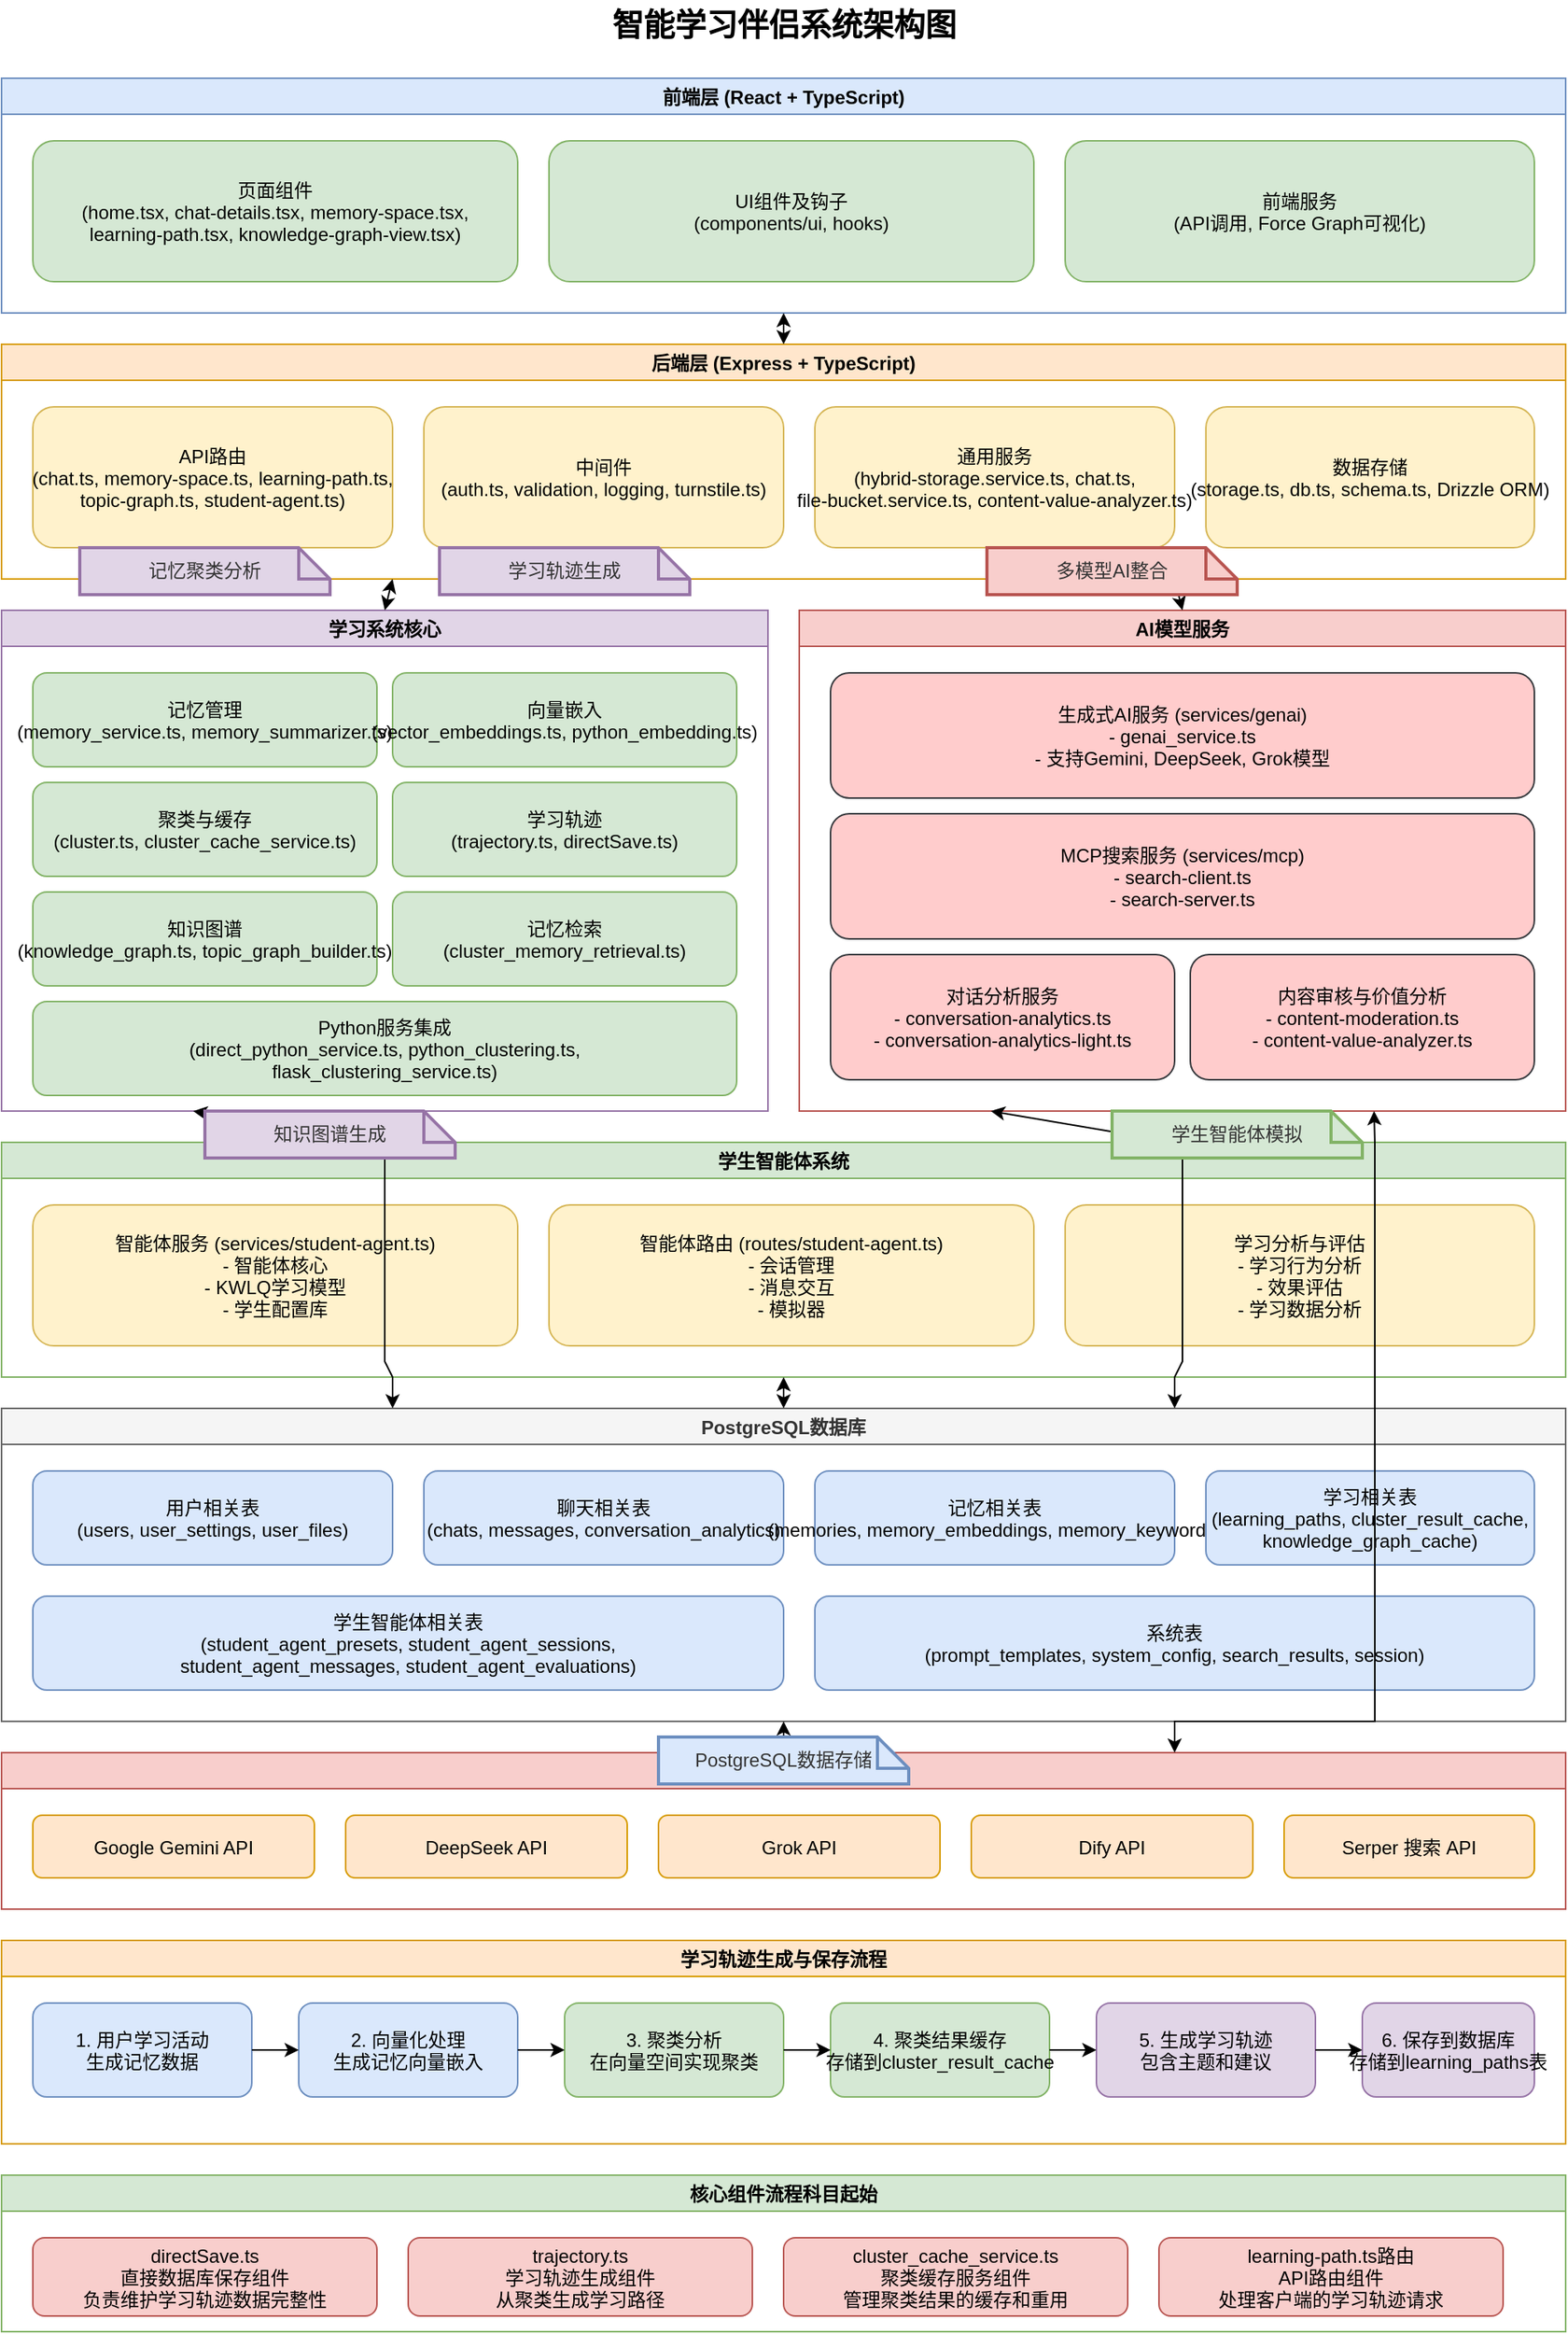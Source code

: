 <mxfile version="24.0.0" type="device">
  <diagram id="ai_learning_companion_arch" name="智能学习伴侣系统架构">
    <mxGraphModel dx="1500" dy="800" grid="1" gridSize="10" guides="1" tooltips="1" connect="1" arrows="1" fold="1" page="1" pageScale="1" pageWidth="1169" pageHeight="827" background="#ffffff" math="0" shadow="0">
      <root>
        <mxCell id="0" />
        <mxCell id="1" parent="0" />
        
        <!-- 系统标题 -->
        <mxCell id="title" value="智能学习伴侣系统架构图" style="text;html=1;align=center;verticalAlign=middle;resizable=0;points=[];fontSize=20;fontStyle=1" vertex="1" parent="1">
          <mxGeometry x="420" y="20" width="240" height="30" as="geometry" />
        </mxCell>
        
        <!-- 前端层 -->
        <mxCell id="frontend" value="前端层 (React + TypeScript)" style="swimlane;fillColor=#dae8fc;strokeColor=#6c8ebf;" vertex="1" parent="1">
          <mxGeometry x="40" y="70" width="1000" height="150" as="geometry" />
        </mxCell>
        
        <mxCell id="fe_pages" value="页面组件&#xa;(home.tsx, chat-details.tsx, memory-space.tsx, &#xa;learning-path.tsx, knowledge-graph-view.tsx)" style="rounded=1;fillColor=#d5e8d4;strokeColor=#82b366;" vertex="1" parent="frontend">
          <mxGeometry x="20" y="40" width="310" height="90" as="geometry" />
        </mxCell>
        
        <mxCell id="fe_components" value="UI组件及钩子&#xa;(components/ui, hooks)" style="rounded=1;fillColor=#d5e8d4;strokeColor=#82b366;" vertex="1" parent="frontend">
          <mxGeometry x="350" y="40" width="310" height="90" as="geometry" />
        </mxCell>
        
        <mxCell id="fe_services" value="前端服务&#xa;(API调用, Force Graph可视化)" style="rounded=1;fillColor=#d5e8d4;strokeColor=#82b366;" vertex="1" parent="frontend">
          <mxGeometry x="680" y="40" width="300" height="90" as="geometry" />
        </mxCell>
        
        <!-- 后端层 -->
        <mxCell id="backend" value="后端层 (Express + TypeScript)" style="swimlane;fillColor=#ffe6cc;strokeColor=#d79b00;" vertex="1" parent="1">
          <mxGeometry x="40" y="240" width="1000" height="150" as="geometry" />
        </mxCell>
        
        <mxCell id="be_routes" value="API路由&#xa;(chat.ts, memory-space.ts, learning-path.ts, &#xa;topic-graph.ts, student-agent.ts)" style="rounded=1;fillColor=#fff2cc;strokeColor=#d6b656;" vertex="1" parent="backend">
          <mxGeometry x="20" y="40" width="230" height="90" as="geometry" />
        </mxCell>
        
        <mxCell id="be_middleware" value="中间件&#xa;(auth.ts, validation, logging, turnstile.ts)" style="rounded=1;fillColor=#fff2cc;strokeColor=#d6b656;" vertex="1" parent="backend">
          <mxGeometry x="270" y="40" width="230" height="90" as="geometry" />
        </mxCell>
        
        <mxCell id="be_services" value="通用服务&#xa;(hybrid-storage.service.ts, chat.ts, &#xa;file-bucket.service.ts, content-value-analyzer.ts)" style="rounded=1;fillColor=#fff2cc;strokeColor=#d6b656;" vertex="1" parent="backend">
          <mxGeometry x="520" y="40" width="230" height="90" as="geometry" />
        </mxCell>
        
        <mxCell id="be_storage" value="数据存储&#xa;(storage.ts, db.ts, schema.ts, Drizzle ORM)" style="rounded=1;fillColor=#fff2cc;strokeColor=#d6b656;" vertex="1" parent="backend">
          <mxGeometry x="770" y="40" width="210" height="90" as="geometry" />
        </mxCell>
        
        <!-- 学习系统核心 -->
        <mxCell id="learning_core" value="学习系统核心" style="swimlane;fillColor=#e1d5e7;strokeColor=#9673a6;" vertex="1" parent="1">
          <mxGeometry x="40" y="410" width="490" height="320" as="geometry" />
        </mxCell>
        
        <mxCell id="lc_memory" value="记忆管理&#xa;(memory_service.ts, memory_summarizer.ts)" style="rounded=1;fillColor=#d5e8d4;strokeColor=#82b366;" vertex="1" parent="learning_core">
          <mxGeometry x="20" y="40" width="220" height="60" as="geometry" />
        </mxCell>
        
        <mxCell id="lc_vector" value="向量嵌入&#xa;(vector_embeddings.ts, python_embedding.ts)" style="rounded=1;fillColor=#d5e8d4;strokeColor=#82b366;" vertex="1" parent="learning_core">
          <mxGeometry x="250" y="40" width="220" height="60" as="geometry" />
        </mxCell>
        
        <mxCell id="lc_cluster" value="聚类与缓存&#xa;(cluster.ts, cluster_cache_service.ts)" style="rounded=1;fillColor=#d5e8d4;strokeColor=#82b366;" vertex="1" parent="learning_core">
          <mxGeometry x="20" y="110" width="220" height="60" as="geometry" />
        </mxCell>
        
        <mxCell id="lc_trajectory" value="学习轨迹&#xa;(trajectory.ts, directSave.ts)" style="rounded=1;fillColor=#d5e8d4;strokeColor=#82b366;" vertex="1" parent="learning_core">
          <mxGeometry x="250" y="110" width="220" height="60" as="geometry" />
        </mxCell>
        
        <mxCell id="lc_knowledge" value="知识图谱&#xa;(knowledge_graph.ts, topic_graph_builder.ts)" style="rounded=1;fillColor=#d5e8d4;strokeColor=#82b366;" vertex="1" parent="learning_core">
          <mxGeometry x="20" y="180" width="220" height="60" as="geometry" />
        </mxCell>
        
        <mxCell id="lc_retrieval" value="记忆检索&#xa;(cluster_memory_retrieval.ts)" style="rounded=1;fillColor=#d5e8d4;strokeColor=#82b366;" vertex="1" parent="learning_core">
          <mxGeometry x="250" y="180" width="220" height="60" as="geometry" />
        </mxCell>
        
        <mxCell id="lc_python" value="Python服务集成&#xa;(direct_python_service.ts, python_clustering.ts, &#xa;flask_clustering_service.ts)" style="rounded=1;fillColor=#d5e8d4;strokeColor=#82b366;" vertex="1" parent="learning_core">
          <mxGeometry x="20" y="250" width="450" height="60" as="geometry" />
        </mxCell>
        
        <!-- AI模型服务 -->
        <mxCell id="ai_models" value="AI模型服务" style="swimlane;fillColor=#f8cecc;strokeColor=#b85450;" vertex="1" parent="1">
          <mxGeometry x="550" y="410" width="490" height="320" as="geometry" />
        </mxCell>
        
        <mxCell id="ai_genai" value="生成式AI服务 (services/genai)&#xa;- genai_service.ts&#xa;- 支持Gemini, DeepSeek, Grok模型" style="rounded=1;fillColor=#ffcccc;strokeColor=#36393d;" vertex="1" parent="ai_models">
          <mxGeometry x="20" y="40" width="450" height="80" as="geometry" />
        </mxCell>
        
        <mxCell id="ai_mcp" value="MCP搜索服务 (services/mcp)&#xa;- search-client.ts&#xa;- search-server.ts" style="rounded=1;fillColor=#ffcccc;strokeColor=#36393d;" vertex="1" parent="ai_models">
          <mxGeometry x="20" y="130" width="450" height="80" as="geometry" />
        </mxCell>
        
        <mxCell id="ai_conversation" value="对话分析服务&#xa;- conversation-analytics.ts&#xa;- conversation-analytics-light.ts" style="rounded=1;fillColor=#ffcccc;strokeColor=#36393d;" vertex="1" parent="ai_models">
          <mxGeometry x="20" y="220" width="220" height="80" as="geometry" />
        </mxCell>
        
        <mxCell id="ai_content" value="内容审核与价值分析&#xa;- content-moderation.ts&#xa;- content-value-analyzer.ts" style="rounded=1;fillColor=#ffcccc;strokeColor=#36393d;" vertex="1" parent="ai_models">
          <mxGeometry x="250" y="220" width="220" height="80" as="geometry" />
        </mxCell>
        
        <!-- 学生智能体系统 -->
        <mxCell id="student_agent" value="学生智能体系统" style="swimlane;fillColor=#d5e8d4;strokeColor=#82b366;" vertex="1" parent="1">
          <mxGeometry x="40" y="750" width="1000" height="150" as="geometry" />
        </mxCell>
        
        <mxCell id="sa_service" value="智能体服务 (services/student-agent.ts)&#xa;- 智能体核心&#xa;- KWLQ学习模型&#xa;- 学生配置库" style="rounded=1;fillColor=#fff2cc;strokeColor=#d6b656;" vertex="1" parent="student_agent">
          <mxGeometry x="20" y="40" width="310" height="90" as="geometry" />
        </mxCell>
        
        <mxCell id="sa_routes" value="智能体路由 (routes/student-agent.ts)&#xa;- 会话管理&#xa;- 消息交互&#xa;- 模拟器" style="rounded=1;fillColor=#fff2cc;strokeColor=#d6b656;" vertex="1" parent="student_agent">
          <mxGeometry x="350" y="40" width="310" height="90" as="geometry" />
        </mxCell>
        
        <mxCell id="sa_analytics" value="学习分析与评估&#xa;- 学习行为分析&#xa;- 效果评估&#xa;- 学习数据分析" style="rounded=1;fillColor=#fff2cc;strokeColor=#d6b656;" vertex="1" parent="student_agent">
          <mxGeometry x="680" y="40" width="300" height="90" as="geometry" />
        </mxCell>
        
        <!-- 数据库 -->
        <mxCell id="database" value="PostgreSQL数据库" style="swimlane;fillColor=#f5f5f5;strokeColor=#666666;fontColor=#333333;" vertex="1" parent="1">
          <mxGeometry x="40" y="920" width="1000" height="200" as="geometry" />
        </mxCell>
        
        <mxCell id="db_user" value="用户相关表&#xa;(users, user_settings, user_files)" style="rounded=1;fillColor=#dae8fc;strokeColor=#6c8ebf;" vertex="1" parent="database">
          <mxGeometry x="20" y="40" width="230" height="60" as="geometry" />
        </mxCell>
        
        <mxCell id="db_chat" value="聊天相关表&#xa;(chats, messages, conversation_analytics)" style="rounded=1;fillColor=#dae8fc;strokeColor=#6c8ebf;" vertex="1" parent="database">
          <mxGeometry x="270" y="40" width="230" height="60" as="geometry" />
        </mxCell>
        
        <mxCell id="db_memory" value="记忆相关表&#xa;(memories, memory_embeddings, memory_keywords)" style="rounded=1;fillColor=#dae8fc;strokeColor=#6c8ebf;" vertex="1" parent="database">
          <mxGeometry x="520" y="40" width="230" height="60" as="geometry" />
        </mxCell>
        
        <mxCell id="db_learning" value="学习相关表&#xa;(learning_paths, cluster_result_cache, &#xa;knowledge_graph_cache)" style="rounded=1;fillColor=#dae8fc;strokeColor=#6c8ebf;" vertex="1" parent="database">
          <mxGeometry x="770" y="40" width="210" height="60" as="geometry" />
        </mxCell>
        
        <mxCell id="db_student" value="学生智能体相关表&#xa;(student_agent_presets, student_agent_sessions, &#xa;student_agent_messages, student_agent_evaluations)" style="rounded=1;fillColor=#dae8fc;strokeColor=#6c8ebf;" vertex="1" parent="database">
          <mxGeometry x="20" y="120" width="480" height="60" as="geometry" />
        </mxCell>
        
        <mxCell id="db_system" value="系统表&#xa;(prompt_templates, system_config, search_results, session)" style="rounded=1;fillColor=#dae8fc;strokeColor=#6c8ebf;" vertex="1" parent="database">
          <mxGeometry x="520" y="120" width="460" height="60" as="geometry" />
        </mxCell>
        
        <!-- 外部服务 -->
        <mxCell id="external" value="外部服务" style="swimlane;fillColor=#f8cecc;strokeColor=#b85450;" vertex="1" parent="1">
          <mxGeometry x="40" y="1140" width="1000" height="100" as="geometry" />
        </mxCell>
        
        <mxCell id="ext_gemini" value="Google Gemini API" style="rounded=1;fillColor=#ffe6cc;strokeColor=#d79b00;" vertex="1" parent="external">
          <mxGeometry x="20" y="40" width="180" height="40" as="geometry" />
        </mxCell>
        
        <mxCell id="ext_deepseek" value="DeepSeek API" style="rounded=1;fillColor=#ffe6cc;strokeColor=#d79b00;" vertex="1" parent="external">
          <mxGeometry x="220" y="40" width="180" height="40" as="geometry" />
        </mxCell>
        
        <mxCell id="ext_grok" value="Grok API" style="rounded=1;fillColor=#ffe6cc;strokeColor=#d79b00;" vertex="1" parent="external">
          <mxGeometry x="420" y="40" width="180" height="40" as="geometry" />
        </mxCell>
        
        <mxCell id="ext_dify" value="Dify API" style="rounded=1;fillColor=#ffe6cc;strokeColor=#d79b00;" vertex="1" parent="external">
          <mxGeometry x="620" y="40" width="180" height="40" as="geometry" />
        </mxCell>
        
        <mxCell id="ext_serper" value="Serper 搜索 API" style="rounded=1;fillColor=#ffe6cc;strokeColor=#d79b00;" vertex="1" parent="external">
          <mxGeometry x="820" y="40" width="160" height="40" as="geometry" />
        </mxCell>
        
        <!-- 连接线 -->
        <mxCell id="fe_be_conn" value="" style="endArrow=classic;startArrow=classic;html=1;rounded=0;exitX=0.5;exitY=1;exitDx=0;exitDy=0;entryX=0.5;entryY=0;entryDx=0;entryDy=0;" edge="1" parent="1" source="frontend" target="backend">
          <mxGeometry width="50" height="50" relative="1" as="geometry">
            <mxPoint x="560" y="530" as="sourcePoint" />
            <mxPoint x="610" y="480" as="targetPoint" />
          </mxGeometry>
        </mxCell>
        
        <mxCell id="be_lc_conn" value="" style="endArrow=classic;startArrow=classic;html=1;rounded=0;exitX=0.25;exitY=1;exitDx=0;exitDy=0;entryX=0.5;entryY=0;entryDx=0;entryDy=0;" edge="1" parent="1" source="backend" target="learning_core">
          <mxGeometry width="50" height="50" relative="1" as="geometry">
            <mxPoint x="560" y="530" as="sourcePoint" />
            <mxPoint x="610" y="480" as="targetPoint" />
          </mxGeometry>
        </mxCell>
        
        <mxCell id="be_ai_conn" value="" style="endArrow=classic;startArrow=classic;html=1;rounded=0;exitX=0.75;exitY=1;exitDx=0;exitDy=0;entryX=0.5;entryY=0;entryDx=0;entryDy=0;" edge="1" parent="1" source="backend" target="ai_models">
          <mxGeometry width="50" height="50" relative="1" as="geometry">
            <mxPoint x="560" y="530" as="sourcePoint" />
            <mxPoint x="610" y="480" as="targetPoint" />
          </mxGeometry>
        </mxCell>
        
        <mxCell id="lc_sa_conn" value="" style="endArrow=classic;startArrow=classic;html=1;rounded=0;exitX=0.25;exitY=1;exitDx=0;exitDy=0;entryX=0.25;entryY=0;entryDx=0;entryDy=0;" edge="1" parent="1" source="learning_core" target="student_agent">
          <mxGeometry width="50" height="50" relative="1" as="geometry">
            <mxPoint x="560" y="530" as="sourcePoint" />
            <mxPoint x="610" y="480" as="targetPoint" />
          </mxGeometry>
        </mxCell>
        
        <mxCell id="ai_sa_conn" value="" style="endArrow=classic;startArrow=classic;html=1;rounded=0;exitX=0.25;exitY=1;exitDx=0;exitDy=0;entryX=0.75;entryY=0;entryDx=0;entryDy=0;" edge="1" parent="1" source="ai_models" target="student_agent">
          <mxGeometry width="50" height="50" relative="1" as="geometry">
            <mxPoint x="560" y="530" as="sourcePoint" />
            <mxPoint x="610" y="480" as="targetPoint" />
          </mxGeometry>
        </mxCell>
        
        <mxCell id="sa_db_conn" value="" style="endArrow=classic;startArrow=classic;html=1;rounded=0;exitX=0.5;exitY=1;exitDx=0;exitDy=0;entryX=0.5;entryY=0;entryDx=0;entryDy=0;" edge="1" parent="1" source="student_agent" target="database">
          <mxGeometry width="50" height="50" relative="1" as="geometry">
            <mxPoint x="560" y="530" as="sourcePoint" />
            <mxPoint x="610" y="480" as="targetPoint" />
          </mxGeometry>
        </mxCell>
        
        <mxCell id="lc_db_conn" value="" style="endArrow=classic;startArrow=classic;html=1;rounded=0;exitX=0.5;exitY=1;exitDx=0;exitDy=0;entryX=0.25;entryY=0;entryDx=0;entryDy=0;" edge="1" parent="1" source="learning_core" target="database">
          <mxGeometry width="50" height="50" relative="1" as="geometry">
            <mxPoint x="560" y="530" as="sourcePoint" />
            <mxPoint x="610" y="480" as="targetPoint" />
            <Array as="points">
              <mxPoint x="285" y="890" />
              <mxPoint x="290" y="900" />
            </Array>
          </mxGeometry>
        </mxCell>
        
        <mxCell id="ai_db_conn" value="" style="endArrow=classic;startArrow=classic;html=1;rounded=0;exitX=0.5;exitY=1;exitDx=0;exitDy=0;entryX=0.75;entryY=0;entryDx=0;entryDy=0;" edge="1" parent="1" source="ai_models" target="database">
          <mxGeometry width="50" height="50" relative="1" as="geometry">
            <mxPoint x="560" y="530" as="sourcePoint" />
            <mxPoint x="610" y="480" as="targetPoint" />
            <Array as="points">
              <mxPoint x="795" y="890" />
              <mxPoint x="790" y="900" />
            </Array>
          </mxGeometry>
        </mxCell>
        
        <mxCell id="db_ext_conn" value="" style="endArrow=classic;startArrow=classic;html=1;rounded=0;exitX=0.5;exitY=1;exitDx=0;exitDy=0;entryX=0.5;entryY=0;entryDx=0;entryDy=0;" edge="1" parent="1" source="database" target="external">
          <mxGeometry width="50" height="50" relative="1" as="geometry">
            <mxPoint x="560" y="530" as="sourcePoint" />
            <mxPoint x="610" y="480" as="targetPoint" />
          </mxGeometry>
        </mxCell>
        
        <mxCell id="ai_ext_conn" value="" style="endArrow=classic;startArrow=classic;html=1;rounded=0;exitX=0.75;exitY=1;exitDx=0;exitDy=0;entryX=0.75;entryY=0;entryDx=0;entryDy=0;" edge="1" parent="1" source="ai_models" target="external">
          <mxGeometry width="50" height="50" relative="1" as="geometry">
            <mxPoint x="560" y="530" as="sourcePoint" />
            <mxPoint x="610" y="480" as="targetPoint" />
            <Array as="points">
              <mxPoint x="918" y="750" />
              <mxPoint x="918" y="1120" />
              <mxPoint x="790" y="1120" />
            </Array>
          </mxGeometry>
        </mxCell>
        
        <!-- 关键组件说明注释 -->
        <mxCell id="note1" value="学习轨迹生成" style="shape=note;strokeWidth=2;fontSize=12;size=20;whiteSpace=wrap;html=1;fillColor=#e1d5e7;strokeColor=#9673a6;fontColor=#333333;" vertex="1" parent="1">
          <mxGeometry x="320" y="370" width="160" height="30" as="geometry" />
        </mxCell>
        
        <mxCell id="note2" value="记忆聚类分析" style="shape=note;strokeWidth=2;fontSize=12;size=20;whiteSpace=wrap;html=1;fillColor=#e1d5e7;strokeColor=#9673a6;fontColor=#333333;" vertex="1" parent="1">
          <mxGeometry x="90" y="370" width="160" height="30" as="geometry" />
        </mxCell>
        
        <mxCell id="note3" value="多模型AI整合" style="shape=note;strokeWidth=2;fontSize=12;size=20;whiteSpace=wrap;html=1;fillColor=#f8cecc;strokeColor=#b85450;fontColor=#333333;" vertex="1" parent="1">
          <mxGeometry x="670" y="370" width="160" height="30" as="geometry" />
        </mxCell>
        
        <mxCell id="note4" value="知识图谱生成" style="shape=note;strokeWidth=2;fontSize=12;size=20;whiteSpace=wrap;html=1;fillColor=#e1d5e7;strokeColor=#9673a6;fontColor=#333333;" vertex="1" parent="1">
          <mxGeometry x="170" y="730" width="160" height="30" as="geometry" />
        </mxCell>
        
        <mxCell id="note5" value="学生智能体模拟" style="shape=note;strokeWidth=2;fontSize=12;size=20;whiteSpace=wrap;html=1;fillColor=#d5e8d4;strokeColor=#82b366;fontColor=#333333;" vertex="1" parent="1">
          <mxGeometry x="750" y="730" width="160" height="30" as="geometry" />
        </mxCell>
        
        <mxCell id="note6" value="PostgreSQL数据存储" style="shape=note;strokeWidth=2;fontSize=12;size=20;whiteSpace=wrap;html=1;fillColor=#dae8fc;strokeColor=#6c8ebf;fontColor=#333333;" vertex="1" parent="1">
          <mxGeometry x="460" y="1130" width="160" height="30" as="geometry" />
        </mxCell>
        
        <!-- 核心功能说明 -->
        <mxCell id="feature1" value="学习轨迹生成与保存流程" style="swimlane;fillColor=#ffe6cc;strokeColor=#d79b00;" vertex="1" parent="1">
          <mxGeometry x="40" y="1260" width="1000" height="130" as="geometry" />
        </mxCell>
        
        <mxCell id="feature1_step1" value="1. 用户学习活动&#xa;生成记忆数据" style="rounded=1;fillColor=#dae8fc;strokeColor=#6c8ebf;" vertex="1" parent="feature1">
          <mxGeometry x="20" y="40" width="140" height="60" as="geometry" />
        </mxCell>
        
        <mxCell id="feature1_step2" value="2. 向量化处理&#xa;生成记忆向量嵌入" style="rounded=1;fillColor=#dae8fc;strokeColor=#6c8ebf;" vertex="1" parent="feature1">
          <mxGeometry x="190" y="40" width="140" height="60" as="geometry" />
        </mxCell>
        
        <mxCell id="feature1_step3" value="3. 聚类分析&#xa;在向量空间实现聚类" style="rounded=1;fillColor=#d5e8d4;strokeColor=#82b366;" vertex="1" parent="feature1">
          <mxGeometry x="360" y="40" width="140" height="60" as="geometry" />
        </mxCell>
        
        <mxCell id="feature1_step4" value="4. 聚类结果缓存&#xa;存储到cluster_result_cache" style="rounded=1;fillColor=#d5e8d4;strokeColor=#82b366;" vertex="1" parent="feature1">
          <mxGeometry x="530" y="40" width="140" height="60" as="geometry" />
        </mxCell>
        
        <mxCell id="feature1_step5" value="5. 生成学习轨迹&#xa;包含主题和建议" style="rounded=1;fillColor=#e1d5e7;strokeColor=#9673a6;" vertex="1" parent="feature1">
          <mxGeometry x="700" y="40" width="140" height="60" as="geometry" />
        </mxCell>
        
        <mxCell id="feature1_step6" value="6. 保存到数据库&#xa;存储到learning_paths表" style="rounded=1;fillColor=#e1d5e7;strokeColor=#9673a6;" vertex="1" parent="feature1">
          <mxGeometry x="870" y="40" width="110" height="60" as="geometry" />
        </mxCell>
        
        <mxCell id="feature1_conn1" value="" style="endArrow=classic;html=1;rounded=0;exitX=1;exitY=0.5;exitDx=0;exitDy=0;entryX=0;entryY=0.5;entryDx=0;entryDy=0;" edge="1" parent="feature1" source="feature1_step1" target="feature1_step2">
          <mxGeometry width="50" height="50" relative="1" as="geometry">
            <mxPoint x="480" y="180" as="sourcePoint" />
            <mxPoint x="530" y="130" as="targetPoint" />
          </mxGeometry>
        </mxCell>
        
        <mxCell id="feature1_conn2" value="" style="endArrow=classic;html=1;rounded=0;exitX=1;exitY=0.5;exitDx=0;exitDy=0;entryX=0;entryY=0.5;entryDx=0;entryDy=0;" edge="1" parent="feature1" source="feature1_step2" target="feature1_step3">
          <mxGeometry width="50" height="50" relative="1" as="geometry">
            <mxPoint x="480" y="180" as="sourcePoint" />
            <mxPoint x="530" y="130" as="targetPoint" />
          </mxGeometry>
        </mxCell>
        
        <mxCell id="feature1_conn3" value="" style="endArrow=classic;html=1;rounded=0;exitX=1;exitY=0.5;exitDx=0;exitDy=0;entryX=0;entryY=0.5;entryDx=0;entryDy=0;" edge="1" parent="feature1" source="feature1_step3" target="feature1_step4">
          <mxGeometry width="50" height="50" relative="1" as="geometry">
            <mxPoint x="480" y="180" as="sourcePoint" />
            <mxPoint x="530" y="130" as="targetPoint" />
          </mxGeometry>
        </mxCell>
        
        <mxCell id="feature1_conn4" value="" style="endArrow=classic;html=1;rounded=0;exitX=1;exitY=0.5;exitDx=0;exitDy=0;entryX=0;entryY=0.5;entryDx=0;entryDy=0;" edge="1" parent="feature1" source="feature1_step4" target="feature1_step5">
          <mxGeometry width="50" height="50" relative="1" as="geometry">
            <mxPoint x="480" y="180" as="sourcePoint" />
            <mxPoint x="530" y="130" as="targetPoint" />
          </mxGeometry>
        </mxCell>
        
        <mxCell id="feature1_conn5" value="" style="endArrow=classic;html=1;rounded=0;exitX=1;exitY=0.5;exitDx=0;exitDy=0;entryX=0;entryY=0.5;entryDx=0;entryDy=0;" edge="1" parent="feature1" source="feature1_step5" target="feature1_step6">
          <mxGeometry width="50" height="50" relative="1" as="geometry">
            <mxPoint x="480" y="180" as="sourcePoint" />
            <mxPoint x="530" y="130" as="targetPoint" />
          </mxGeometry>
        </mxCell>
        
        <!-- 核心组件人物角色/职责 -->
        <mxCell id="roles" value="核心组件流程科目起始" style="swimlane;fillColor=#d5e8d4;strokeColor=#82b366;" vertex="1" parent="1">
          <mxGeometry x="40" y="1410" width="1000" height="100" as="geometry" />
        </mxCell>
        
        <mxCell id="role1" value="directSave.ts&#xa;直接数据库保存组件&#xa;负责维护学习轨迹数据完整性" style="rounded=1;fillColor=#f8cecc;strokeColor=#b85450;" vertex="1" parent="roles">
          <mxGeometry x="20" y="40" width="220" height="50" as="geometry" />
        </mxCell>
        
        <mxCell id="role2" value="trajectory.ts&#xa;学习轨迹生成组件&#xa;从聚类生成学习路径" style="rounded=1;fillColor=#f8cecc;strokeColor=#b85450;" vertex="1" parent="roles">
          <mxGeometry x="260" y="40" width="220" height="50" as="geometry" />
        </mxCell>
        
        <mxCell id="role3" value="cluster_cache_service.ts&#xa;聚类缓存服务组件&#xa;管理聚类结果的缓存和重用" style="rounded=1;fillColor=#f8cecc;strokeColor=#b85450;" vertex="1" parent="roles">
          <mxGeometry x="500" y="40" width="220" height="50" as="geometry" />
        </mxCell>
        
        <mxCell id="role4" value="learning-path.ts路由&#xa;API路由组件&#xa;处理客户端的学习轨迹请求" style="rounded=1;fillColor=#f8cecc;strokeColor=#b85450;" vertex="1" parent="roles">
          <mxGeometry x="740" y="40" width="220" height="50" as="geometry" />
        </mxCell>
      </root>
    </mxGraphModel>
  </diagram>
</mxfile>
